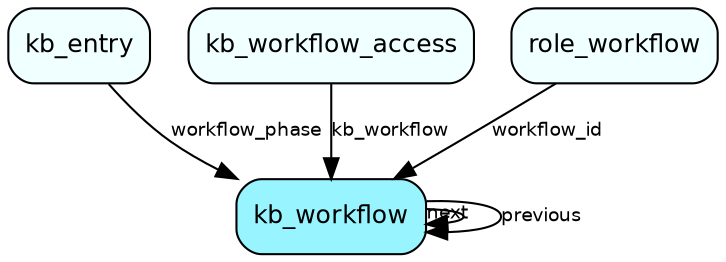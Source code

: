 digraph kb_workflow  {
node [shape = box style="rounded, filled" fontname = "Helvetica" fontsize = "12" ]
edge [fontname = "Helvetica" fontsize = "9"]

kb_workflow[fillcolor = "cadetblue1"]
kb_entry[fillcolor = "azure1"]
kb_workflow_access[fillcolor = "azure1"]
role_workflow[fillcolor = "azure1"]
kb_workflow -> kb_workflow [headlabel = "next"]
kb_workflow -> kb_workflow [label = "previous"]
kb_entry -> kb_workflow [label = "workflow_phase"]
kb_workflow_access -> kb_workflow [label = "kb_workflow"]
role_workflow -> kb_workflow [label = "workflow_id"]
}
